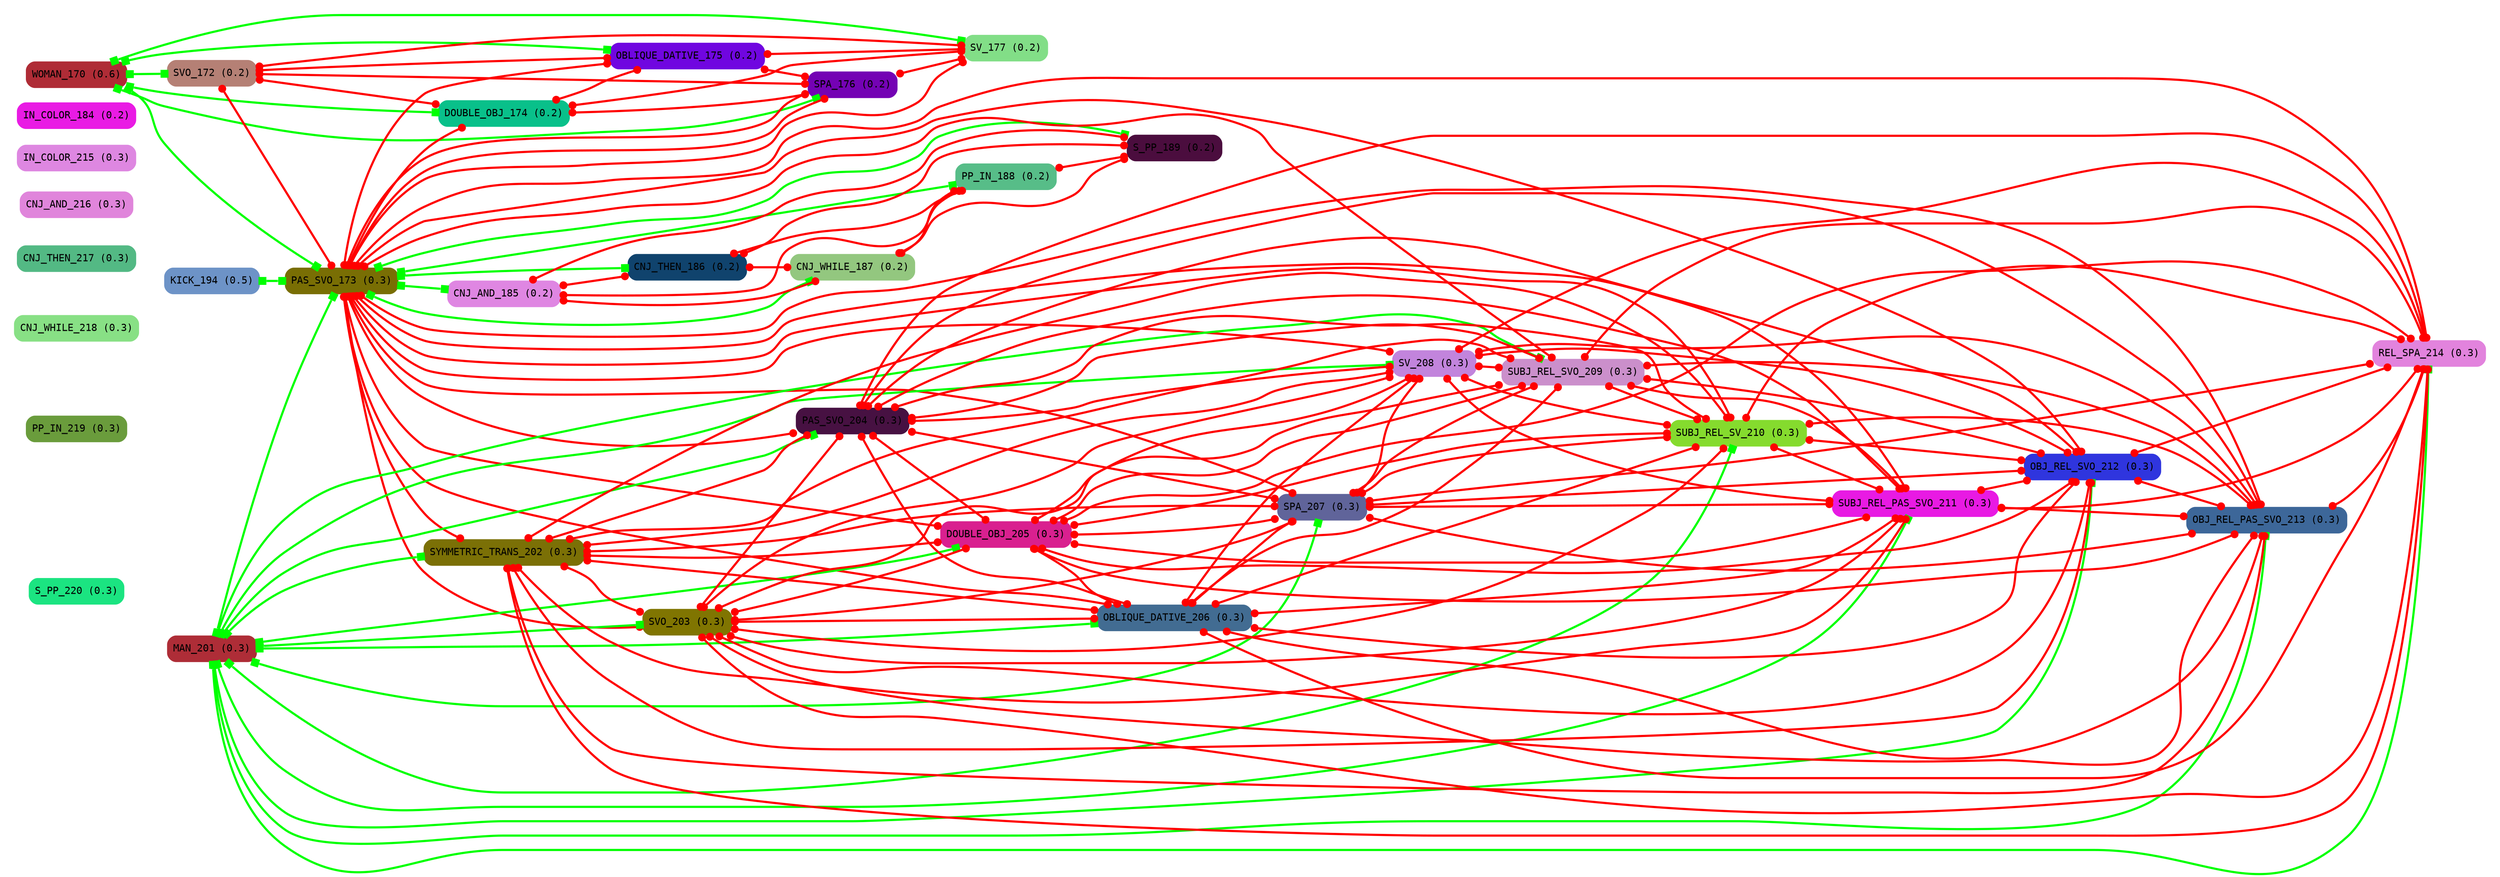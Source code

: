digraph Grammatical_WM_C_concise {
rankdir=LR;
style=rounded;
labeljust=l;
compound=true;
subgraph cluster_C2_cluster {
color=white;
label="";
fill=white;
WOMAN_170 [shape=box, fontname=consolas, fontsize=14, fillcolor="#af2c36", color="#af2c36", style="filled, rounded", label=<<FONT FACE="consolas">WOMAN_170 (0.6)</FONT>>];
SVO_172 [shape=box, fontname=consolas, fontsize=14, fillcolor="#b58075", color="#b58075", style="filled, rounded", label=<<FONT FACE="consolas">SVO_172 (0.2)</FONT>>];
PAS_SVO_173 [shape=box, fontname=consolas, fontsize=14, fillcolor="#796e04", color="#796e04", style="filled, rounded", label=<<FONT FACE="consolas">PAS_SVO_173 (0.3)</FONT>>];
DOUBLE_OBJ_174 [shape=box, fontname=consolas, fontsize=14, fillcolor="#09c08a", color="#09c08a", style="filled, rounded", label=<<FONT FACE="consolas">DOUBLE_OBJ_174 (0.2)</FONT>>];
OBLIQUE_DATIVE_175 [shape=box, fontname=consolas, fontsize=14, fillcolor="#7006e0", color="#7006e0", style="filled, rounded", label=<<FONT FACE="consolas">OBLIQUE_DATIVE_175 (0.2)</FONT>>];
SPA_176 [shape=box, fontname=consolas, fontsize=14, fillcolor="#7402b4", color="#7402b4", style="filled, rounded", label=<<FONT FACE="consolas">SPA_176 (0.2)</FONT>>];
SV_177 [shape=box, fontname=consolas, fontsize=14, fillcolor="#82de87", color="#82de87", style="filled, rounded", label=<<FONT FACE="consolas">SV_177 (0.2)</FONT>>];
IN_COLOR_184 [shape=box, fontname=consolas, fontsize=14, fillcolor="#e91be4", color="#e91be4", style="filled, rounded", label=<<FONT FACE="consolas">IN_COLOR_184 (0.2)</FONT>>];
CNJ_AND_185 [shape=box, fontname=consolas, fontsize=14, fillcolor="#df86e2", color="#df86e2", style="filled, rounded", label=<<FONT FACE="consolas">CNJ_AND_185 (0.2)</FONT>>];
CNJ_THEN_186 [shape=box, fontname=consolas, fontsize=14, fillcolor="#10436d", color="#10436d", style="filled, rounded", label=<<FONT FACE="consolas">CNJ_THEN_186 (0.2)</FONT>>];
CNJ_WHILE_187 [shape=box, fontname=consolas, fontsize=14, fillcolor="#93c77f", color="#93c77f", style="filled, rounded", label=<<FONT FACE="consolas">CNJ_WHILE_187 (0.2)</FONT>>];
PP_IN_188 [shape=box, fontname=consolas, fontsize=14, fillcolor="#57bd88", color="#57bd88", style="filled, rounded", label=<<FONT FACE="consolas">PP_IN_188 (0.2)</FONT>>];
S_PP_189 [shape=box, fontname=consolas, fontsize=14, fillcolor="#4b0d3e", color="#4b0d3e", style="filled, rounded", label=<<FONT FACE="consolas">S_PP_189 (0.2)</FONT>>];
KICK_194 [shape=box, fontname=consolas, fontsize=14, fillcolor="#6d93c7", color="#6d93c7", style="filled, rounded", label=<<FONT FACE="consolas">KICK_194 (0.5)</FONT>>];
MAN_201 [shape=box, fontname=consolas, fontsize=14, fillcolor="#ae2d37", color="#ae2d37", style="filled, rounded", label=<<FONT FACE="consolas">MAN_201 (0.3)</FONT>>];
SYMMETRIC_TRANS_202 [shape=box, fontname=consolas, fontsize=14, fillcolor="#7b7006", color="#7b7006", style="filled, rounded", label=<<FONT FACE="consolas">SYMMETRIC_TRANS_202 (0.3)</FONT>>];
SVO_203 [shape=box, fontname=consolas, fontsize=14, fillcolor="#807501", color="#807501", style="filled, rounded", label=<<FONT FACE="consolas">SVO_203 (0.3)</FONT>>];
PAS_SVO_204 [shape=box, fontname=consolas, fontsize=14, fillcolor="#471142", color="#471142", style="filled, rounded", label=<<FONT FACE="consolas">PAS_SVO_204 (0.3)</FONT>>];
DOUBLE_OBJ_205 [shape=box, fontname=consolas, fontsize=14, fillcolor="#d9208f", color="#d9208f", style="filled, rounded", label=<<FONT FACE="consolas">DOUBLE_OBJ_205 (0.3)</FONT>>];
OBLIQUE_DATIVE_206 [shape=box, fontname=consolas, fontsize=14, fillcolor="#426c92", color="#426c92", style="filled, rounded", label=<<FONT FACE="consolas">OBLIQUE_DATIVE_206 (0.3)</FONT>>];
SPA_207 [shape=box, fontname=consolas, fontsize=14, fillcolor="#60649a", color="#60649a", style="filled, rounded", label=<<FONT FACE="consolas">SPA_207 (0.3)</FONT>>];
SV_208 [shape=box, fontname=consolas, fontsize=14, fillcolor="#c284dc", color="#c284dc", style="filled, rounded", label=<<FONT FACE="consolas">SV_208 (0.3)</FONT>>];
SUBJ_REL_SVO_209 [shape=box, fontname=consolas, fontsize=14, fillcolor="#cb8fcb", color="#cb8fcb", style="filled, rounded", label=<<FONT FACE="consolas">SUBJ_REL_SVO_209 (0.3)</FONT>>];
SUBJ_REL_SV_210 [shape=box, fontname=consolas, fontsize=14, fillcolor="#85db2e", color="#85db2e", style="filled, rounded", label=<<FONT FACE="consolas">SUBJ_REL_SV_210 (0.3)</FONT>>];
SUBJ_REL_PAS_SVO_211 [shape=box, fontname=consolas, fontsize=14, fillcolor="#e81ae3", color="#e81ae3", style="filled, rounded", label=<<FONT FACE="consolas">SUBJ_REL_PAS_SVO_211 (0.3)</FONT>>];
OBJ_REL_SVO_212 [shape=box, fontname=consolas, fontsize=14, fillcolor="#2f35de", color="#2f35de", style="filled, rounded", label=<<FONT FACE="consolas">OBJ_REL_SVO_212 (0.3)</FONT>>];
OBJ_REL_PAS_SVO_213 [shape=box, fontname=consolas, fontsize=14, fillcolor="#3d6799", color="#3d6799", style="filled, rounded", label=<<FONT FACE="consolas">OBJ_REL_PAS_SVO_213 (0.3)</FONT>>];
REL_SPA_214 [shape=box, fontname=consolas, fontsize=14, fillcolor="#e283dd", color="#e283dd", style="filled, rounded", label=<<FONT FACE="consolas">REL_SPA_214 (0.3)</FONT>>];
IN_COLOR_215 [shape=box, fontname=consolas, fontsize=14, fillcolor="#de87e1", color="#de87e1", style="filled, rounded", label=<<FONT FACE="consolas">IN_COLOR_215 (0.3)</FONT>>];
CNJ_AND_216 [shape=box, fontname=consolas, fontsize=14, fillcolor="#e085db", color="#e085db", style="filled, rounded", label=<<FONT FACE="consolas">CNJ_AND_216 (0.3)</FONT>>];
CNJ_THEN_217 [shape=box, fontname=consolas, fontsize=14, fillcolor="#53b984", color="#53b984", style="filled, rounded", label=<<FONT FACE="consolas">CNJ_THEN_217 (0.3)</FONT>>];
CNJ_WHILE_218 [shape=box, fontname=consolas, fontsize=14, fillcolor="#88e085", color="#88e085", style="filled, rounded", label=<<FONT FACE="consolas">CNJ_WHILE_218 (0.3)</FONT>>];
PP_IN_219 [shape=box, fontname=consolas, fontsize=14, fillcolor="#6a9c3c", color="#6a9c3c", style="filled, rounded", label=<<FONT FACE="consolas">PP_IN_219 (0.3)</FONT>>];
S_PP_220 [shape=box, fontname=consolas, fontsize=14, fillcolor="#1be481", color="#1be481", style="filled, rounded", label=<<FONT FACE="consolas">S_PP_220 (0.3)</FONT>>];
WOMAN_170 -> SVO_172  [arrowhead=box, splines=spline, color=green, arrowtail=box, dir=both, penwidth=3];
WOMAN_170 -> PAS_SVO_173  [arrowhead=box, splines=spline, color=green, arrowtail=box, dir=both, penwidth=3];
WOMAN_170 -> DOUBLE_OBJ_174  [arrowhead=box, splines=spline, color=green, arrowtail=box, dir=both, penwidth=3];
WOMAN_170 -> OBLIQUE_DATIVE_175  [arrowhead=box, splines=spline, color=green, arrowtail=box, dir=both, penwidth=3];
WOMAN_170 -> SPA_176  [arrowhead=box, splines=spline, color=green, arrowtail=box, dir=both, penwidth=3];
WOMAN_170 -> SV_177  [arrowhead=box, splines=spline, color=green, arrowtail=box, dir=both, penwidth=3];
KICK_194 -> PAS_SVO_173  [arrowhead=box, splines=spline, color=green, arrowtail=box, dir=both, penwidth=3];
MAN_201 -> PAS_SVO_173  [arrowhead=box, splines=spline, color=green, arrowtail=box, dir=both, penwidth=3];
MAN_201 -> SYMMETRIC_TRANS_202  [arrowhead=box, splines=spline, color=green, arrowtail=box, dir=both, penwidth=3];
MAN_201 -> SVO_203  [arrowhead=box, splines=spline, color=green, arrowtail=box, dir=both, penwidth=3];
MAN_201 -> PAS_SVO_204  [arrowhead=box, splines=spline, color=green, arrowtail=box, dir=both, penwidth=3];
MAN_201 -> DOUBLE_OBJ_205  [arrowhead=box, splines=spline, color=green, arrowtail=box, dir=both, penwidth=3];
MAN_201 -> OBLIQUE_DATIVE_206  [arrowhead=box, splines=spline, color=green, arrowtail=box, dir=both, penwidth=3];
MAN_201 -> SPA_207  [arrowhead=box, splines=spline, color=green, arrowtail=box, dir=both, penwidth=3];
MAN_201 -> SV_208  [arrowhead=box, splines=spline, color=green, arrowtail=box, dir=both, penwidth=3];
MAN_201 -> SUBJ_REL_SVO_209  [arrowhead=box, splines=spline, color=green, arrowtail=box, dir=both, penwidth=3];
MAN_201 -> SUBJ_REL_SV_210  [arrowhead=box, splines=spline, color=green, arrowtail=box, dir=both, penwidth=3];
MAN_201 -> SUBJ_REL_PAS_SVO_211  [arrowhead=box, splines=spline, color=green, arrowtail=box, dir=both, penwidth=3];
MAN_201 -> OBJ_REL_SVO_212  [arrowhead=box, splines=spline, color=green, arrowtail=box, dir=both, penwidth=3];
MAN_201 -> OBJ_REL_PAS_SVO_213  [arrowhead=box, splines=spline, color=green, arrowtail=box, dir=both, penwidth=3];
MAN_201 -> REL_SPA_214  [arrowhead=box, splines=spline, color=green, arrowtail=box, dir=both, penwidth=3];
PAS_SVO_173 -> CNJ_AND_185  [arrowhead=box, splines=spline, color=green, arrowtail=box, dir=both, penwidth=3];
PAS_SVO_173 -> CNJ_THEN_186  [arrowhead=box, splines=spline, color=green, arrowtail=box, dir=both, penwidth=3];
PAS_SVO_173 -> CNJ_WHILE_187  [arrowhead=box, splines=spline, color=green, arrowtail=box, dir=both, penwidth=3];
PAS_SVO_173 -> PP_IN_188  [arrowhead=box, splines=spline, color=green, arrowtail=box, dir=both, penwidth=3];
PAS_SVO_173 -> S_PP_189  [arrowhead=box, splines=spline, color=green, arrowtail=box, dir=both, penwidth=3];
SVO_172 -> PAS_SVO_173  [arrowhead=dot, splines=spline, color=red, arrowtail=dot, dir=both, penwidth=3];
SVO_172 -> DOUBLE_OBJ_174  [arrowhead=dot, splines=spline, color=red, arrowtail=dot, dir=both, penwidth=3];
SVO_172 -> OBLIQUE_DATIVE_175  [arrowhead=dot, splines=spline, color=red, arrowtail=dot, dir=both, penwidth=3];
SVO_172 -> SPA_176  [arrowhead=dot, splines=spline, color=red, arrowtail=dot, dir=both, penwidth=3];
SVO_172 -> SV_177  [arrowhead=dot, splines=spline, color=red, arrowtail=dot, dir=both, penwidth=3];
PAS_SVO_173 -> DOUBLE_OBJ_174  [arrowhead=dot, splines=spline, color=red, arrowtail=dot, dir=both, penwidth=3];
PAS_SVO_173 -> OBLIQUE_DATIVE_175  [arrowhead=dot, splines=spline, color=red, arrowtail=dot, dir=both, penwidth=3];
PAS_SVO_173 -> SPA_176  [arrowhead=dot, splines=spline, color=red, arrowtail=dot, dir=both, penwidth=3];
PAS_SVO_173 -> SV_177  [arrowhead=dot, splines=spline, color=red, arrowtail=dot, dir=both, penwidth=3];
DOUBLE_OBJ_174 -> OBLIQUE_DATIVE_175  [arrowhead=dot, splines=spline, color=red, arrowtail=dot, dir=both, penwidth=3];
DOUBLE_OBJ_174 -> SPA_176  [arrowhead=dot, splines=spline, color=red, arrowtail=dot, dir=both, penwidth=3];
DOUBLE_OBJ_174 -> SV_177  [arrowhead=dot, splines=spline, color=red, arrowtail=dot, dir=both, penwidth=3];
OBLIQUE_DATIVE_175 -> SPA_176  [arrowhead=dot, splines=spline, color=red, arrowtail=dot, dir=both, penwidth=3];
OBLIQUE_DATIVE_175 -> SV_177  [arrowhead=dot, splines=spline, color=red, arrowtail=dot, dir=both, penwidth=3];
SPA_176 -> SV_177  [arrowhead=dot, splines=spline, color=red, arrowtail=dot, dir=both, penwidth=3];
PAS_SVO_173 -> SPA_176  [arrowhead=dot, splines=spline, color=red, arrowtail=dot, dir=both, penwidth=3];
PAS_SVO_173 -> SYMMETRIC_TRANS_202  [arrowhead=dot, splines=spline, color=red, arrowtail=dot, dir=both, penwidth=3];
PAS_SVO_173 -> SVO_203  [arrowhead=dot, splines=spline, color=red, arrowtail=dot, dir=both, penwidth=3];
PAS_SVO_173 -> PAS_SVO_204  [arrowhead=dot, splines=spline, color=red, arrowtail=dot, dir=both, penwidth=3];
PAS_SVO_173 -> DOUBLE_OBJ_205  [arrowhead=dot, splines=spline, color=red, arrowtail=dot, dir=both, penwidth=3];
PAS_SVO_173 -> OBLIQUE_DATIVE_206  [arrowhead=dot, splines=spline, color=red, arrowtail=dot, dir=both, penwidth=3];
PAS_SVO_173 -> SPA_207  [arrowhead=dot, splines=spline, color=red, arrowtail=dot, dir=both, penwidth=3];
PAS_SVO_173 -> SV_208  [arrowhead=dot, splines=spline, color=red, arrowtail=dot, dir=both, penwidth=3];
PAS_SVO_173 -> SUBJ_REL_SVO_209  [arrowhead=dot, splines=spline, color=red, arrowtail=dot, dir=both, penwidth=3];
PAS_SVO_173 -> SUBJ_REL_SV_210  [arrowhead=dot, splines=spline, color=red, arrowtail=dot, dir=both, penwidth=3];
PAS_SVO_173 -> SUBJ_REL_PAS_SVO_211  [arrowhead=dot, splines=spline, color=red, arrowtail=dot, dir=both, penwidth=3];
PAS_SVO_173 -> OBJ_REL_SVO_212  [arrowhead=dot, splines=spline, color=red, arrowtail=dot, dir=both, penwidth=3];
PAS_SVO_173 -> OBJ_REL_PAS_SVO_213  [arrowhead=dot, splines=spline, color=red, arrowtail=dot, dir=both, penwidth=3];
PAS_SVO_173 -> REL_SPA_214  [arrowhead=dot, splines=spline, color=red, arrowtail=dot, dir=both, penwidth=3];
SYMMETRIC_TRANS_202 -> SVO_203  [arrowhead=dot, splines=spline, color=red, arrowtail=dot, dir=both, penwidth=3];
SYMMETRIC_TRANS_202 -> PAS_SVO_204  [arrowhead=dot, splines=spline, color=red, arrowtail=dot, dir=both, penwidth=3];
SYMMETRIC_TRANS_202 -> DOUBLE_OBJ_205  [arrowhead=dot, splines=spline, color=red, arrowtail=dot, dir=both, penwidth=3];
SYMMETRIC_TRANS_202 -> OBLIQUE_DATIVE_206  [arrowhead=dot, splines=spline, color=red, arrowtail=dot, dir=both, penwidth=3];
SYMMETRIC_TRANS_202 -> SPA_207  [arrowhead=dot, splines=spline, color=red, arrowtail=dot, dir=both, penwidth=3];
SYMMETRIC_TRANS_202 -> SV_208  [arrowhead=dot, splines=spline, color=red, arrowtail=dot, dir=both, penwidth=3];
SYMMETRIC_TRANS_202 -> SUBJ_REL_SVO_209  [arrowhead=dot, splines=spline, color=red, arrowtail=dot, dir=both, penwidth=3];
SYMMETRIC_TRANS_202 -> SUBJ_REL_SV_210  [arrowhead=dot, splines=spline, color=red, arrowtail=dot, dir=both, penwidth=3];
SYMMETRIC_TRANS_202 -> SUBJ_REL_PAS_SVO_211  [arrowhead=dot, splines=spline, color=red, arrowtail=dot, dir=both, penwidth=3];
SYMMETRIC_TRANS_202 -> OBJ_REL_SVO_212  [arrowhead=dot, splines=spline, color=red, arrowtail=dot, dir=both, penwidth=3];
SYMMETRIC_TRANS_202 -> OBJ_REL_PAS_SVO_213  [arrowhead=dot, splines=spline, color=red, arrowtail=dot, dir=both, penwidth=3];
SYMMETRIC_TRANS_202 -> REL_SPA_214  [arrowhead=dot, splines=spline, color=red, arrowtail=dot, dir=both, penwidth=3];
SVO_203 -> PAS_SVO_204  [arrowhead=dot, splines=spline, color=red, arrowtail=dot, dir=both, penwidth=3];
SVO_203 -> DOUBLE_OBJ_205  [arrowhead=dot, splines=spline, color=red, arrowtail=dot, dir=both, penwidth=3];
SVO_203 -> OBLIQUE_DATIVE_206  [arrowhead=dot, splines=spline, color=red, arrowtail=dot, dir=both, penwidth=3];
SVO_203 -> SPA_207  [arrowhead=dot, splines=spline, color=red, arrowtail=dot, dir=both, penwidth=3];
SVO_203 -> SV_208  [arrowhead=dot, splines=spline, color=red, arrowtail=dot, dir=both, penwidth=3];
SVO_203 -> SUBJ_REL_SVO_209  [arrowhead=dot, splines=spline, color=red, arrowtail=dot, dir=both, penwidth=3];
SVO_203 -> SUBJ_REL_SV_210  [arrowhead=dot, splines=spline, color=red, arrowtail=dot, dir=both, penwidth=3];
SVO_203 -> SUBJ_REL_PAS_SVO_211  [arrowhead=dot, splines=spline, color=red, arrowtail=dot, dir=both, penwidth=3];
SVO_203 -> OBJ_REL_SVO_212  [arrowhead=dot, splines=spline, color=red, arrowtail=dot, dir=both, penwidth=3];
SVO_203 -> OBJ_REL_PAS_SVO_213  [arrowhead=dot, splines=spline, color=red, arrowtail=dot, dir=both, penwidth=3];
SVO_203 -> REL_SPA_214  [arrowhead=dot, splines=spline, color=red, arrowtail=dot, dir=both, penwidth=3];
PAS_SVO_204 -> DOUBLE_OBJ_205  [arrowhead=dot, splines=spline, color=red, arrowtail=dot, dir=both, penwidth=3];
PAS_SVO_204 -> OBLIQUE_DATIVE_206  [arrowhead=dot, splines=spline, color=red, arrowtail=dot, dir=both, penwidth=3];
PAS_SVO_204 -> SPA_207  [arrowhead=dot, splines=spline, color=red, arrowtail=dot, dir=both, penwidth=3];
PAS_SVO_204 -> SV_208  [arrowhead=dot, splines=spline, color=red, arrowtail=dot, dir=both, penwidth=3];
PAS_SVO_204 -> SUBJ_REL_SVO_209  [arrowhead=dot, splines=spline, color=red, arrowtail=dot, dir=both, penwidth=3];
PAS_SVO_204 -> SUBJ_REL_SV_210  [arrowhead=dot, splines=spline, color=red, arrowtail=dot, dir=both, penwidth=3];
PAS_SVO_204 -> SUBJ_REL_PAS_SVO_211  [arrowhead=dot, splines=spline, color=red, arrowtail=dot, dir=both, penwidth=3];
PAS_SVO_204 -> OBJ_REL_SVO_212  [arrowhead=dot, splines=spline, color=red, arrowtail=dot, dir=both, penwidth=3];
PAS_SVO_204 -> OBJ_REL_PAS_SVO_213  [arrowhead=dot, splines=spline, color=red, arrowtail=dot, dir=both, penwidth=3];
PAS_SVO_204 -> REL_SPA_214  [arrowhead=dot, splines=spline, color=red, arrowtail=dot, dir=both, penwidth=3];
DOUBLE_OBJ_205 -> OBLIQUE_DATIVE_206  [arrowhead=dot, splines=spline, color=red, arrowtail=dot, dir=both, penwidth=3];
DOUBLE_OBJ_205 -> SPA_207  [arrowhead=dot, splines=spline, color=red, arrowtail=dot, dir=both, penwidth=3];
DOUBLE_OBJ_205 -> SV_208  [arrowhead=dot, splines=spline, color=red, arrowtail=dot, dir=both, penwidth=3];
DOUBLE_OBJ_205 -> SUBJ_REL_SVO_209  [arrowhead=dot, splines=spline, color=red, arrowtail=dot, dir=both, penwidth=3];
DOUBLE_OBJ_205 -> SUBJ_REL_SV_210  [arrowhead=dot, splines=spline, color=red, arrowtail=dot, dir=both, penwidth=3];
DOUBLE_OBJ_205 -> SUBJ_REL_PAS_SVO_211  [arrowhead=dot, splines=spline, color=red, arrowtail=dot, dir=both, penwidth=3];
DOUBLE_OBJ_205 -> OBJ_REL_SVO_212  [arrowhead=dot, splines=spline, color=red, arrowtail=dot, dir=both, penwidth=3];
DOUBLE_OBJ_205 -> OBJ_REL_PAS_SVO_213  [arrowhead=dot, splines=spline, color=red, arrowtail=dot, dir=both, penwidth=3];
DOUBLE_OBJ_205 -> REL_SPA_214  [arrowhead=dot, splines=spline, color=red, arrowtail=dot, dir=both, penwidth=3];
OBLIQUE_DATIVE_206 -> SPA_207  [arrowhead=dot, splines=spline, color=red, arrowtail=dot, dir=both, penwidth=3];
OBLIQUE_DATIVE_206 -> SV_208  [arrowhead=dot, splines=spline, color=red, arrowtail=dot, dir=both, penwidth=3];
OBLIQUE_DATIVE_206 -> SUBJ_REL_SVO_209  [arrowhead=dot, splines=spline, color=red, arrowtail=dot, dir=both, penwidth=3];
OBLIQUE_DATIVE_206 -> SUBJ_REL_SV_210  [arrowhead=dot, splines=spline, color=red, arrowtail=dot, dir=both, penwidth=3];
OBLIQUE_DATIVE_206 -> SUBJ_REL_PAS_SVO_211  [arrowhead=dot, splines=spline, color=red, arrowtail=dot, dir=both, penwidth=3];
OBLIQUE_DATIVE_206 -> OBJ_REL_SVO_212  [arrowhead=dot, splines=spline, color=red, arrowtail=dot, dir=both, penwidth=3];
OBLIQUE_DATIVE_206 -> OBJ_REL_PAS_SVO_213  [arrowhead=dot, splines=spline, color=red, arrowtail=dot, dir=both, penwidth=3];
OBLIQUE_DATIVE_206 -> REL_SPA_214  [arrowhead=dot, splines=spline, color=red, arrowtail=dot, dir=both, penwidth=3];
SPA_207 -> SV_208  [arrowhead=dot, splines=spline, color=red, arrowtail=dot, dir=both, penwidth=3];
SPA_207 -> SUBJ_REL_SVO_209  [arrowhead=dot, splines=spline, color=red, arrowtail=dot, dir=both, penwidth=3];
SPA_207 -> SUBJ_REL_SV_210  [arrowhead=dot, splines=spline, color=red, arrowtail=dot, dir=both, penwidth=3];
SPA_207 -> SUBJ_REL_PAS_SVO_211  [arrowhead=dot, splines=spline, color=red, arrowtail=dot, dir=both, penwidth=3];
SPA_207 -> OBJ_REL_SVO_212  [arrowhead=dot, splines=spline, color=red, arrowtail=dot, dir=both, penwidth=3];
SPA_207 -> OBJ_REL_PAS_SVO_213  [arrowhead=dot, splines=spline, color=red, arrowtail=dot, dir=both, penwidth=3];
SPA_207 -> REL_SPA_214  [arrowhead=dot, splines=spline, color=red, arrowtail=dot, dir=both, penwidth=3];
SV_208 -> SUBJ_REL_SVO_209  [arrowhead=dot, splines=spline, color=red, arrowtail=dot, dir=both, penwidth=3];
SV_208 -> SUBJ_REL_SV_210  [arrowhead=dot, splines=spline, color=red, arrowtail=dot, dir=both, penwidth=3];
SV_208 -> SUBJ_REL_PAS_SVO_211  [arrowhead=dot, splines=spline, color=red, arrowtail=dot, dir=both, penwidth=3];
SV_208 -> OBJ_REL_SVO_212  [arrowhead=dot, splines=spline, color=red, arrowtail=dot, dir=both, penwidth=3];
SV_208 -> OBJ_REL_PAS_SVO_213  [arrowhead=dot, splines=spline, color=red, arrowtail=dot, dir=both, penwidth=3];
SV_208 -> REL_SPA_214  [arrowhead=dot, splines=spline, color=red, arrowtail=dot, dir=both, penwidth=3];
SUBJ_REL_SVO_209 -> SUBJ_REL_SV_210  [arrowhead=dot, splines=spline, color=red, arrowtail=dot, dir=both, penwidth=3];
SUBJ_REL_SVO_209 -> SUBJ_REL_PAS_SVO_211  [arrowhead=dot, splines=spline, color=red, arrowtail=dot, dir=both, penwidth=3];
SUBJ_REL_SVO_209 -> OBJ_REL_SVO_212  [arrowhead=dot, splines=spline, color=red, arrowtail=dot, dir=both, penwidth=3];
SUBJ_REL_SVO_209 -> OBJ_REL_PAS_SVO_213  [arrowhead=dot, splines=spline, color=red, arrowtail=dot, dir=both, penwidth=3];
SUBJ_REL_SVO_209 -> REL_SPA_214  [arrowhead=dot, splines=spline, color=red, arrowtail=dot, dir=both, penwidth=3];
SUBJ_REL_SV_210 -> SUBJ_REL_PAS_SVO_211  [arrowhead=dot, splines=spline, color=red, arrowtail=dot, dir=both, penwidth=3];
SUBJ_REL_SV_210 -> OBJ_REL_SVO_212  [arrowhead=dot, splines=spline, color=red, arrowtail=dot, dir=both, penwidth=3];
SUBJ_REL_SV_210 -> OBJ_REL_PAS_SVO_213  [arrowhead=dot, splines=spline, color=red, arrowtail=dot, dir=both, penwidth=3];
SUBJ_REL_SV_210 -> REL_SPA_214  [arrowhead=dot, splines=spline, color=red, arrowtail=dot, dir=both, penwidth=3];
SUBJ_REL_PAS_SVO_211 -> OBJ_REL_SVO_212  [arrowhead=dot, splines=spline, color=red, arrowtail=dot, dir=both, penwidth=3];
SUBJ_REL_PAS_SVO_211 -> OBJ_REL_PAS_SVO_213  [arrowhead=dot, splines=spline, color=red, arrowtail=dot, dir=both, penwidth=3];
SUBJ_REL_PAS_SVO_211 -> REL_SPA_214  [arrowhead=dot, splines=spline, color=red, arrowtail=dot, dir=both, penwidth=3];
OBJ_REL_SVO_212 -> OBJ_REL_PAS_SVO_213  [arrowhead=dot, splines=spline, color=red, arrowtail=dot, dir=both, penwidth=3];
OBJ_REL_SVO_212 -> REL_SPA_214  [arrowhead=dot, splines=spline, color=red, arrowtail=dot, dir=both, penwidth=3];
OBJ_REL_PAS_SVO_213 -> REL_SPA_214  [arrowhead=dot, splines=spline, color=red, arrowtail=dot, dir=both, penwidth=3];
CNJ_AND_185 -> CNJ_THEN_186  [arrowhead=dot, splines=spline, color=red, arrowtail=dot, dir=both, penwidth=3];
CNJ_AND_185 -> CNJ_WHILE_187  [arrowhead=dot, splines=spline, color=red, arrowtail=dot, dir=both, penwidth=3];
CNJ_AND_185 -> PP_IN_188  [arrowhead=dot, splines=spline, color=red, arrowtail=dot, dir=both, penwidth=3];
CNJ_AND_185 -> S_PP_189  [arrowhead=dot, splines=spline, color=red, arrowtail=dot, dir=both, penwidth=3];
CNJ_THEN_186 -> CNJ_WHILE_187  [arrowhead=dot, splines=spline, color=red, arrowtail=dot, dir=both, penwidth=3];
CNJ_THEN_186 -> PP_IN_188  [arrowhead=dot, splines=spline, color=red, arrowtail=dot, dir=both, penwidth=3];
CNJ_THEN_186 -> S_PP_189  [arrowhead=dot, splines=spline, color=red, arrowtail=dot, dir=both, penwidth=3];
CNJ_WHILE_187 -> PP_IN_188  [arrowhead=dot, splines=spline, color=red, arrowtail=dot, dir=both, penwidth=3];
CNJ_WHILE_187 -> S_PP_189  [arrowhead=dot, splines=spline, color=red, arrowtail=dot, dir=both, penwidth=3];
PP_IN_188 -> S_PP_189  [arrowhead=dot, splines=spline, color=red, arrowtail=dot, dir=both, penwidth=3];
}

}
